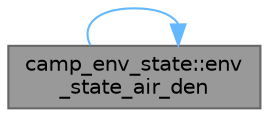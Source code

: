digraph "camp_env_state::env_state_air_den"
{
 // LATEX_PDF_SIZE
  bgcolor="transparent";
  edge [fontname=Helvetica,fontsize=10,labelfontname=Helvetica,labelfontsize=10];
  node [fontname=Helvetica,fontsize=10,shape=box,height=0.2,width=0.4];
  rankdir="RL";
  Node1 [label="camp_env_state::env\l_state_air_den",height=0.2,width=0.4,color="gray40", fillcolor="grey60", style="filled", fontcolor="black",tooltip="Air density (kg m^{-3})."];
  Node1 -> Node1 [dir="back",color="steelblue1",style="solid"];
}
